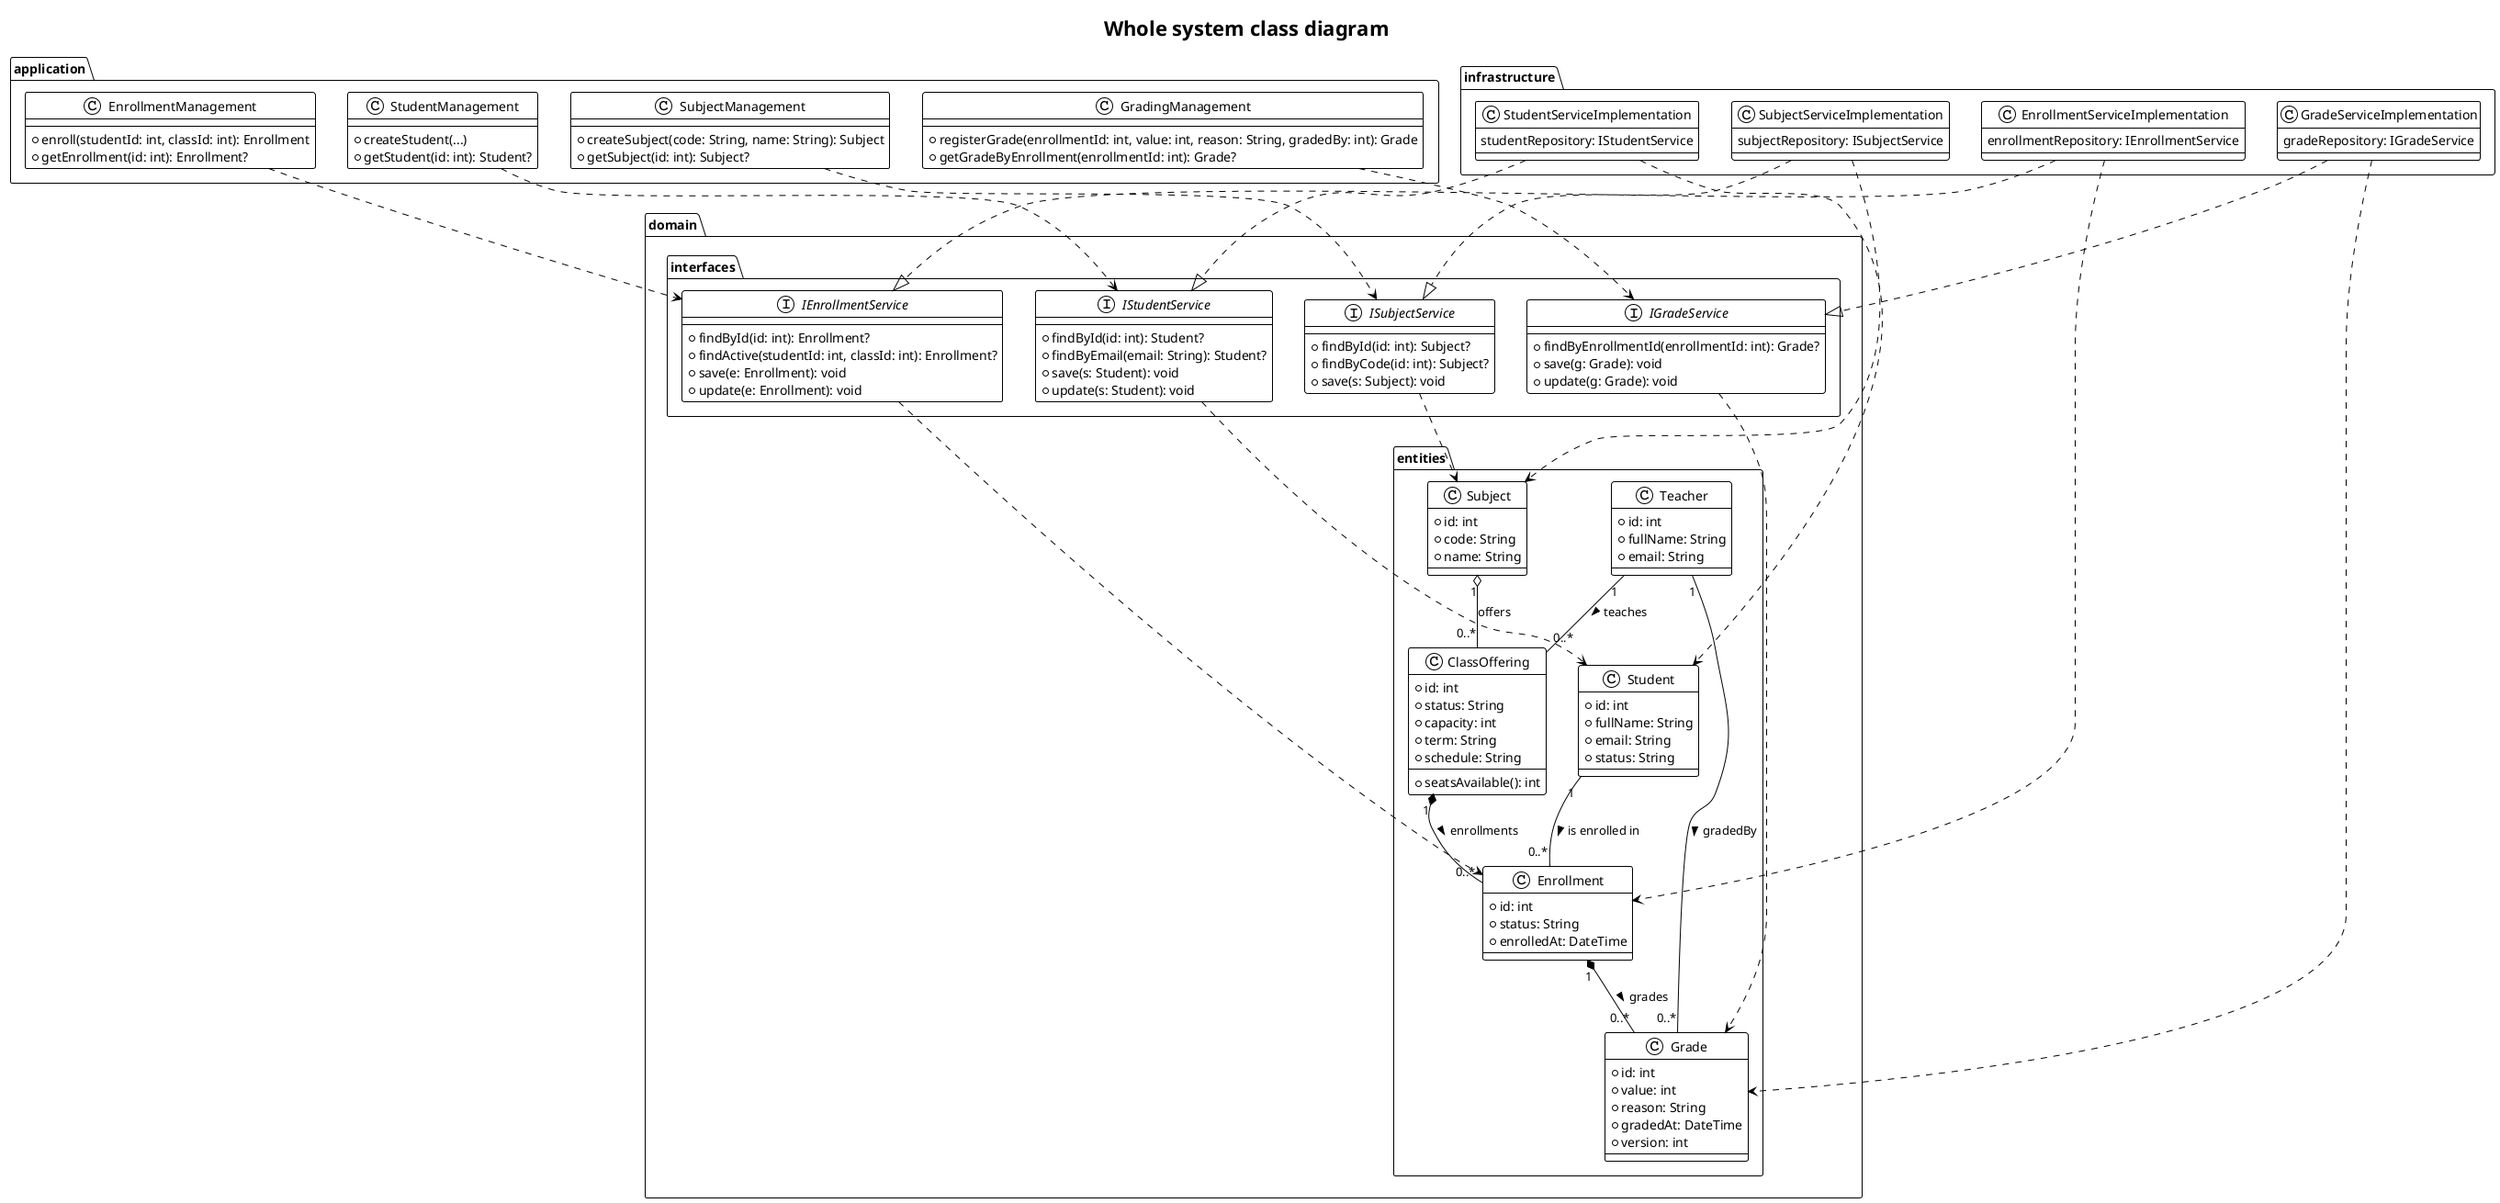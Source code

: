 @startuml
!theme plain
title Whole system class diagram

package "domain.entities" {
  class Student {
    +id: int
    +fullName: String
    +email: String
    +status: String
  }

  class Teacher {
    +id: int
    +fullName: String
    +email: String
  }

  class Subject {
    +id: int
    +code: String
    +name: String
  }

  class ClassOffering {
    +id: int
    +status: String
    +capacity: int
    +seatsAvailable(): int
    +term: String
    +schedule: String
  }

  class Enrollment {
    +id: int
    +status: String
    +enrolledAt: DateTime
  }

  class Grade {
    +id: int
    +value: int
    +reason: String
    +gradedAt: DateTime
    +version: int
  }
}

package "domain.interfaces" {
  interface IStudentService {
    +findById(id: int): Student?
    +findByEmail(email: String): Student?
    +save(s: Student): void
    +update(s: Student): void
  }

  interface ISubjectService {
    +findById(id: int): Subject?
    +findByCode(id: int): Subject?
    +save(s: Subject): void
  }

  interface IEnrollmentService {
    +findById(id: int): Enrollment?
    +findActive(studentId: int, classId: int): Enrollment?
    +save(e: Enrollment): void
    +update(e: Enrollment): void
  }

  interface IGradeService {
    +findByEnrollmentId(enrollmentId: int): Grade?
    +save(g: Grade): void
    +update(g: Grade): void
  }
}

package "application" {
  class StudentManagement {
    +createStudent(...)
    +getStudent(id: int): Student?
  }

  class SubjectManagement {
    +createSubject(code: String, name: String): Subject
    +getSubject(id: int): Subject?
  }

  class EnrollmentManagement {
    +enroll(studentId: int, classId: int): Enrollment
    +getEnrollment(id: int): Enrollment?
  }

  class GradingManagement {
    +registerGrade(enrollmentId: int, value: int, reason: String, gradedBy: int): Grade
    +getGradeByEnrollment(enrollmentId: int): Grade?
  }
}

package "infrastructure" {
  class StudentServiceImplementation {
     studentRepository: IStudentService
  }

  class SubjectServiceImplementation {
     subjectRepository: ISubjectService
  }

  class EnrollmentServiceImplementation {
     enrollmentRepository: IEnrollmentService
  }

  class GradeServiceImplementation {
     gradeRepository: IGradeService
  }
}

StudentManagement ..> IStudentService
IStudentService ..> Student
StudentServiceImplementation ..|> IStudentService
StudentServiceImplementation ..> Student

SubjectManagement ..> ISubjectService
ISubjectService ..> Subject
SubjectServiceImplementation ..|> ISubjectService
SubjectServiceImplementation ..> Subject

EnrollmentManagement ..> IEnrollmentService
IEnrollmentService ..> Enrollment
EnrollmentServiceImplementation ..|> IEnrollmentService
EnrollmentServiceImplementation ..> Enrollment

GradingManagement ..> IGradeService
IGradeService ..> Grade
GradeServiceImplementation ..|> IGradeService
GradeServiceImplementation ..> Grade

Subject "1" o-- "0..*" ClassOffering : offers
Teacher "1" -- "0..*" ClassOffering : teaches >
ClassOffering "1" *-- "0..*" Enrollment : enrollments >
Student "1" -- "0..*" Enrollment : is enrolled in >
Enrollment "1" *-- "0..*" Grade : grades >
Teacher "1" -- "0..*" Grade : gradedBy >

@enduml
